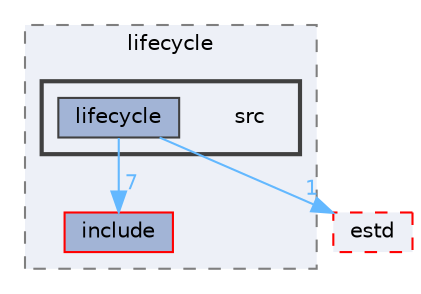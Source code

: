 digraph "src"
{
 // LATEX_PDF_SIZE
  bgcolor="transparent";
  edge [fontname=Helvetica,fontsize=10,labelfontname=Helvetica,labelfontsize=10];
  node [fontname=Helvetica,fontsize=10,shape=box,height=0.2,width=0.4];
  compound=true
  subgraph clusterdir_fd3b27f121aaf6165c6ce356a1182065 {
    graph [ bgcolor="#edf0f7", pencolor="grey50", label="lifecycle", fontname=Helvetica,fontsize=10 style="filled,dashed", URL="dir_fd3b27f121aaf6165c6ce356a1182065.html",tooltip=""]
  dir_98160fa1901c50fe34cd88e7cf50a1e5 [label="include", fillcolor="#a2b4d6", color="red", style="filled", URL="dir_98160fa1901c50fe34cd88e7cf50a1e5.html",tooltip=""];
  subgraph clusterdir_e0750638a1259fd4b0363e4fcbc9aee4 {
    graph [ bgcolor="#edf0f7", pencolor="grey25", label="", fontname=Helvetica,fontsize=10 style="filled,bold", URL="dir_e0750638a1259fd4b0363e4fcbc9aee4.html",tooltip=""]
    dir_e0750638a1259fd4b0363e4fcbc9aee4 [shape=plaintext, label="src"];
  dir_4c749b69443b970993f3fa6656bffe1e [label="lifecycle", fillcolor="#a2b4d6", color="grey25", style="filled", URL="dir_4c749b69443b970993f3fa6656bffe1e.html",tooltip=""];
  }
  }
  dir_705ed472854f071e46e92f9933f4d565 [label="estd", fillcolor="#edf0f7", color="red", style="filled,dashed", URL="dir_705ed472854f071e46e92f9933f4d565.html",tooltip=""];
  dir_4c749b69443b970993f3fa6656bffe1e->dir_705ed472854f071e46e92f9933f4d565 [headlabel="1", labeldistance=1.5 headhref="dir_000135_000075.html" href="dir_000135_000075.html" color="steelblue1" fontcolor="steelblue1"];
  dir_4c749b69443b970993f3fa6656bffe1e->dir_98160fa1901c50fe34cd88e7cf50a1e5 [headlabel="7", labeldistance=1.5 headhref="dir_000135_000110.html" href="dir_000135_000110.html" color="steelblue1" fontcolor="steelblue1"];
}
